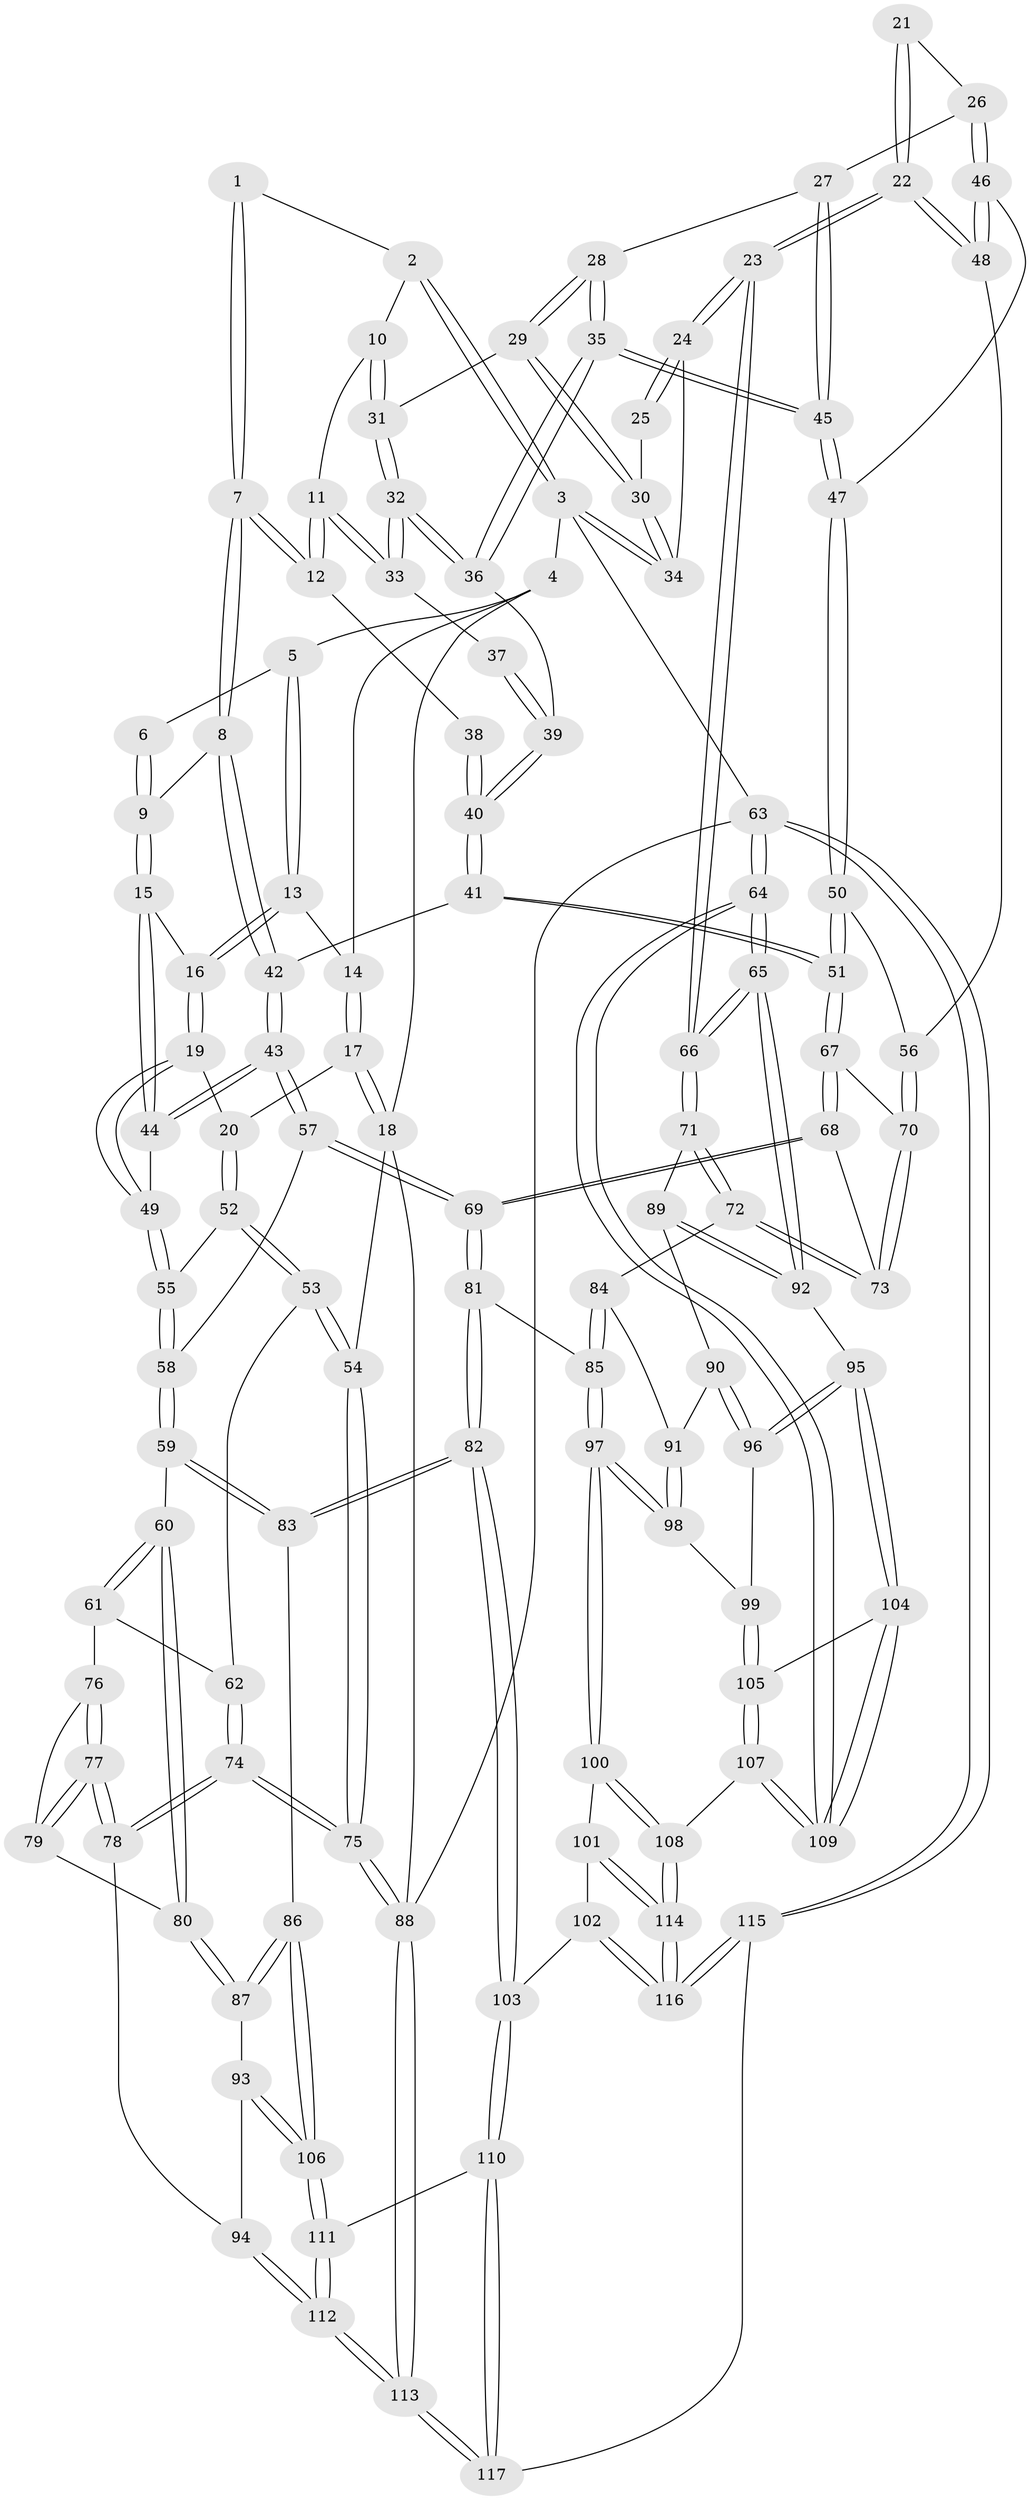 // Generated by graph-tools (version 1.1) at 2025/27/03/09/25 03:27:16]
// undirected, 117 vertices, 289 edges
graph export_dot {
graph [start="1"]
  node [color=gray90,style=filled];
  1 [pos="+0.6430984750107039+0"];
  2 [pos="+0.752172048864982+0"];
  3 [pos="+1+0"];
  4 [pos="+0+0"];
  5 [pos="+0.2901744905466992+0"];
  6 [pos="+0.3403046800194298+0"];
  7 [pos="+0.5530483123370675+0.13330724633625396"];
  8 [pos="+0.5507780102931563+0.13423672654222116"];
  9 [pos="+0.49383271870497253+0.11826375845482451"];
  10 [pos="+0.7848669619491272+0.02156298629031235"];
  11 [pos="+0.7340197079650213+0.0624478846071865"];
  12 [pos="+0.5763392452838902+0.13826200158226168"];
  13 [pos="+0.2676834967560968+0"];
  14 [pos="+0.04997862065804134+0.08447013037106031"];
  15 [pos="+0.3201077272640283+0.18233346968174804"];
  16 [pos="+0.2674012736176157+0.15605028558343353"];
  17 [pos="+0.012804793174219415+0.18532504678636155"];
  18 [pos="+0+0.25027025293258887"];
  19 [pos="+0.20847814631473574+0.19498839169060006"];
  20 [pos="+0.18481786328943225+0.20110197190995846"];
  21 [pos="+0.9490248154840224+0.11141496709910564"];
  22 [pos="+1+0.32210024226865863"];
  23 [pos="+1+0.3253930646509431"];
  24 [pos="+1+0"];
  25 [pos="+0.9464882788765614+0.10100420974287738"];
  26 [pos="+0.9208543320321374+0.22623317872756074"];
  27 [pos="+0.9144530463274626+0.22321348322354123"];
  28 [pos="+0.8262728295107802+0.11628938562172779"];
  29 [pos="+0.8201879697729725+0.07033577525444332"];
  30 [pos="+0.8422170457436513+0.07317334086436517"];
  31 [pos="+0.7931876524190217+0.035081486566569696"];
  32 [pos="+0.7043628321507092+0.213537203068837"];
  33 [pos="+0.6771483788442936+0.18834284904754842"];
  34 [pos="+1+0"];
  35 [pos="+0.7560136088027958+0.2695422013361428"];
  36 [pos="+0.7318875135362992+0.25809221079947403"];
  37 [pos="+0.6306709139478015+0.17583748162945614"];
  38 [pos="+0.5860463043872968+0.14611883979530824"];
  39 [pos="+0.6347648401243426+0.280100487770671"];
  40 [pos="+0.6208254207246157+0.2888353683967904"];
  41 [pos="+0.5477370169347475+0.3501821403330463"];
  42 [pos="+0.5048965384810624+0.3485798287065473"];
  43 [pos="+0.4651465123144741+0.3671569389598203"];
  44 [pos="+0.38957172232294557+0.2839290811651225"];
  45 [pos="+0.7623375563299412+0.27983358038914075"];
  46 [pos="+0.9998185426403858+0.2874720503227878"];
  47 [pos="+0.7626516283842677+0.2812299332283162"];
  48 [pos="+1+0.3255710770677197"];
  49 [pos="+0.24639145100498044+0.36933125705387027"];
  50 [pos="+0.7711571327836495+0.335952863167139"];
  51 [pos="+0.690872468262777+0.4276771057107959"];
  52 [pos="+0.12611166216150282+0.3871233658573165"];
  53 [pos="+0.04599473187793005+0.46619206260554624"];
  54 [pos="+0+0.4365198328627937"];
  55 [pos="+0.24596034841726888+0.3799975853443821"];
  56 [pos="+0.9200660157914853+0.3999724421373376"];
  57 [pos="+0.44308075186224094+0.4208413804408045"];
  58 [pos="+0.32259483270502887+0.50731322920516"];
  59 [pos="+0.3223909132158205+0.5076635011274414"];
  60 [pos="+0.28119065737212445+0.5373203251921387"];
  61 [pos="+0.13318587921079947+0.5174056380468993"];
  62 [pos="+0.09100467467005975+0.4985864897657631"];
  63 [pos="+1+1"];
  64 [pos="+1+0.9081815748133384"];
  65 [pos="+1+0.8814564946403385"];
  66 [pos="+1+0.5621682069671845"];
  67 [pos="+0.6922703367949757+0.43549324752564317"];
  68 [pos="+0.6694500955145639+0.5324529614704872"];
  69 [pos="+0.6101920679515485+0.6241014353292786"];
  70 [pos="+0.8750521008574481+0.5089489339758752"];
  71 [pos="+0.8918473405899245+0.5916612696044027"];
  72 [pos="+0.8836360407604192+0.5850447976868094"];
  73 [pos="+0.8761509303985681+0.5617057390200942"];
  74 [pos="+0.05844037447336374+0.7446357796301313"];
  75 [pos="+0+0.8874678096790786"];
  76 [pos="+0.13339920084219037+0.6261299283106214"];
  77 [pos="+0.11318756758407073+0.711159115449737"];
  78 [pos="+0.08749427884237125+0.7396583871760788"];
  79 [pos="+0.2246453607554816+0.6573086844472343"];
  80 [pos="+0.2664738377030206+0.6429431016514553"];
  81 [pos="+0.610060408950067+0.6323598962546291"];
  82 [pos="+0.5485436188384998+0.6949802881880128"];
  83 [pos="+0.4738841467425147+0.6849291328187875"];
  84 [pos="+0.8392873944154982+0.6114132168544861"];
  85 [pos="+0.6971782311998856+0.6710464157601623"];
  86 [pos="+0.35134805368043015+0.7481559591650778"];
  87 [pos="+0.2770959015899932+0.674113906243376"];
  88 [pos="+0+1"];
  89 [pos="+0.8969866386979616+0.6148048404471624"];
  90 [pos="+0.8670320174882932+0.7190695716312249"];
  91 [pos="+0.8065755108129803+0.735399228618235"];
  92 [pos="+0.9934433956336028+0.7480053355477857"];
  93 [pos="+0.20344370960746738+0.7724111259092692"];
  94 [pos="+0.18065820262638146+0.7842584051308897"];
  95 [pos="+0.9127324678190329+0.7728732215544414"];
  96 [pos="+0.8884305181641396+0.7582538948421086"];
  97 [pos="+0.753525554061457+0.7588622282645853"];
  98 [pos="+0.7701948067734111+0.7572251387704753"];
  99 [pos="+0.834704041196329+0.7873874307960973"];
  100 [pos="+0.7432891368706582+0.800019980913298"];
  101 [pos="+0.6990450825870149+0.8495290567416998"];
  102 [pos="+0.5712503289145898+0.8568795264679526"];
  103 [pos="+0.5553216606983485+0.8509017524129323"];
  104 [pos="+0.9003132096343303+0.8157744467601228"];
  105 [pos="+0.8672774276785055+0.8676356098599445"];
  106 [pos="+0.3418707531699871+0.8145668299348184"];
  107 [pos="+0.8635104138941557+0.886205368068242"];
  108 [pos="+0.8569581049726344+0.8923912486540889"];
  109 [pos="+1+0.8895543173288503"];
  110 [pos="+0.48465142219636326+0.9094598280381704"];
  111 [pos="+0.3449102211557781+0.8395543455717699"];
  112 [pos="+0.22176339275502488+0.9452278304113466"];
  113 [pos="+0.013349543256984404+1"];
  114 [pos="+0.800683418947744+1"];
  115 [pos="+0.7977244969131548+1"];
  116 [pos="+0.7932600967874724+1"];
  117 [pos="+0.4351379725118154+1"];
  1 -- 2;
  1 -- 7;
  1 -- 7;
  2 -- 3;
  2 -- 3;
  2 -- 10;
  3 -- 4;
  3 -- 34;
  3 -- 34;
  3 -- 63;
  4 -- 5;
  4 -- 14;
  4 -- 18;
  5 -- 6;
  5 -- 13;
  5 -- 13;
  6 -- 9;
  6 -- 9;
  7 -- 8;
  7 -- 8;
  7 -- 12;
  7 -- 12;
  8 -- 9;
  8 -- 42;
  8 -- 42;
  9 -- 15;
  9 -- 15;
  10 -- 11;
  10 -- 31;
  10 -- 31;
  11 -- 12;
  11 -- 12;
  11 -- 33;
  11 -- 33;
  12 -- 38;
  13 -- 14;
  13 -- 16;
  13 -- 16;
  14 -- 17;
  14 -- 17;
  15 -- 16;
  15 -- 44;
  15 -- 44;
  16 -- 19;
  16 -- 19;
  17 -- 18;
  17 -- 18;
  17 -- 20;
  18 -- 54;
  18 -- 88;
  19 -- 20;
  19 -- 49;
  19 -- 49;
  20 -- 52;
  20 -- 52;
  21 -- 22;
  21 -- 22;
  21 -- 26;
  22 -- 23;
  22 -- 23;
  22 -- 48;
  22 -- 48;
  23 -- 24;
  23 -- 24;
  23 -- 66;
  23 -- 66;
  24 -- 25;
  24 -- 25;
  24 -- 34;
  25 -- 30;
  26 -- 27;
  26 -- 46;
  26 -- 46;
  27 -- 28;
  27 -- 45;
  27 -- 45;
  28 -- 29;
  28 -- 29;
  28 -- 35;
  28 -- 35;
  29 -- 30;
  29 -- 30;
  29 -- 31;
  30 -- 34;
  30 -- 34;
  31 -- 32;
  31 -- 32;
  32 -- 33;
  32 -- 33;
  32 -- 36;
  32 -- 36;
  33 -- 37;
  35 -- 36;
  35 -- 36;
  35 -- 45;
  35 -- 45;
  36 -- 39;
  37 -- 39;
  37 -- 39;
  38 -- 40;
  38 -- 40;
  39 -- 40;
  39 -- 40;
  40 -- 41;
  40 -- 41;
  41 -- 42;
  41 -- 51;
  41 -- 51;
  42 -- 43;
  42 -- 43;
  43 -- 44;
  43 -- 44;
  43 -- 57;
  43 -- 57;
  44 -- 49;
  45 -- 47;
  45 -- 47;
  46 -- 47;
  46 -- 48;
  46 -- 48;
  47 -- 50;
  47 -- 50;
  48 -- 56;
  49 -- 55;
  49 -- 55;
  50 -- 51;
  50 -- 51;
  50 -- 56;
  51 -- 67;
  51 -- 67;
  52 -- 53;
  52 -- 53;
  52 -- 55;
  53 -- 54;
  53 -- 54;
  53 -- 62;
  54 -- 75;
  54 -- 75;
  55 -- 58;
  55 -- 58;
  56 -- 70;
  56 -- 70;
  57 -- 58;
  57 -- 69;
  57 -- 69;
  58 -- 59;
  58 -- 59;
  59 -- 60;
  59 -- 83;
  59 -- 83;
  60 -- 61;
  60 -- 61;
  60 -- 80;
  60 -- 80;
  61 -- 62;
  61 -- 76;
  62 -- 74;
  62 -- 74;
  63 -- 64;
  63 -- 64;
  63 -- 115;
  63 -- 115;
  63 -- 88;
  64 -- 65;
  64 -- 65;
  64 -- 109;
  64 -- 109;
  65 -- 66;
  65 -- 66;
  65 -- 92;
  65 -- 92;
  66 -- 71;
  66 -- 71;
  67 -- 68;
  67 -- 68;
  67 -- 70;
  68 -- 69;
  68 -- 69;
  68 -- 73;
  69 -- 81;
  69 -- 81;
  70 -- 73;
  70 -- 73;
  71 -- 72;
  71 -- 72;
  71 -- 89;
  72 -- 73;
  72 -- 73;
  72 -- 84;
  74 -- 75;
  74 -- 75;
  74 -- 78;
  74 -- 78;
  75 -- 88;
  75 -- 88;
  76 -- 77;
  76 -- 77;
  76 -- 79;
  77 -- 78;
  77 -- 78;
  77 -- 79;
  77 -- 79;
  78 -- 94;
  79 -- 80;
  80 -- 87;
  80 -- 87;
  81 -- 82;
  81 -- 82;
  81 -- 85;
  82 -- 83;
  82 -- 83;
  82 -- 103;
  82 -- 103;
  83 -- 86;
  84 -- 85;
  84 -- 85;
  84 -- 91;
  85 -- 97;
  85 -- 97;
  86 -- 87;
  86 -- 87;
  86 -- 106;
  86 -- 106;
  87 -- 93;
  88 -- 113;
  88 -- 113;
  89 -- 90;
  89 -- 92;
  89 -- 92;
  90 -- 91;
  90 -- 96;
  90 -- 96;
  91 -- 98;
  91 -- 98;
  92 -- 95;
  93 -- 94;
  93 -- 106;
  93 -- 106;
  94 -- 112;
  94 -- 112;
  95 -- 96;
  95 -- 96;
  95 -- 104;
  95 -- 104;
  96 -- 99;
  97 -- 98;
  97 -- 98;
  97 -- 100;
  97 -- 100;
  98 -- 99;
  99 -- 105;
  99 -- 105;
  100 -- 101;
  100 -- 108;
  100 -- 108;
  101 -- 102;
  101 -- 114;
  101 -- 114;
  102 -- 103;
  102 -- 116;
  102 -- 116;
  103 -- 110;
  103 -- 110;
  104 -- 105;
  104 -- 109;
  104 -- 109;
  105 -- 107;
  105 -- 107;
  106 -- 111;
  106 -- 111;
  107 -- 108;
  107 -- 109;
  107 -- 109;
  108 -- 114;
  108 -- 114;
  110 -- 111;
  110 -- 117;
  110 -- 117;
  111 -- 112;
  111 -- 112;
  112 -- 113;
  112 -- 113;
  113 -- 117;
  113 -- 117;
  114 -- 116;
  114 -- 116;
  115 -- 116;
  115 -- 116;
  115 -- 117;
}

